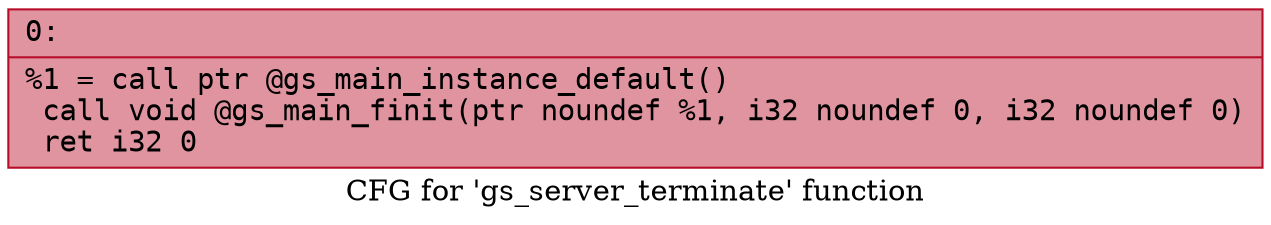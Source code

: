 digraph "CFG for 'gs_server_terminate' function" {
	label="CFG for 'gs_server_terminate' function";

	Node0x600002c5d4a0 [shape=record,color="#b70d28ff", style=filled, fillcolor="#b70d2870" fontname="Courier",label="{0:\l|  %1 = call ptr @gs_main_instance_default()\l  call void @gs_main_finit(ptr noundef %1, i32 noundef 0, i32 noundef 0)\l  ret i32 0\l}"];
}
